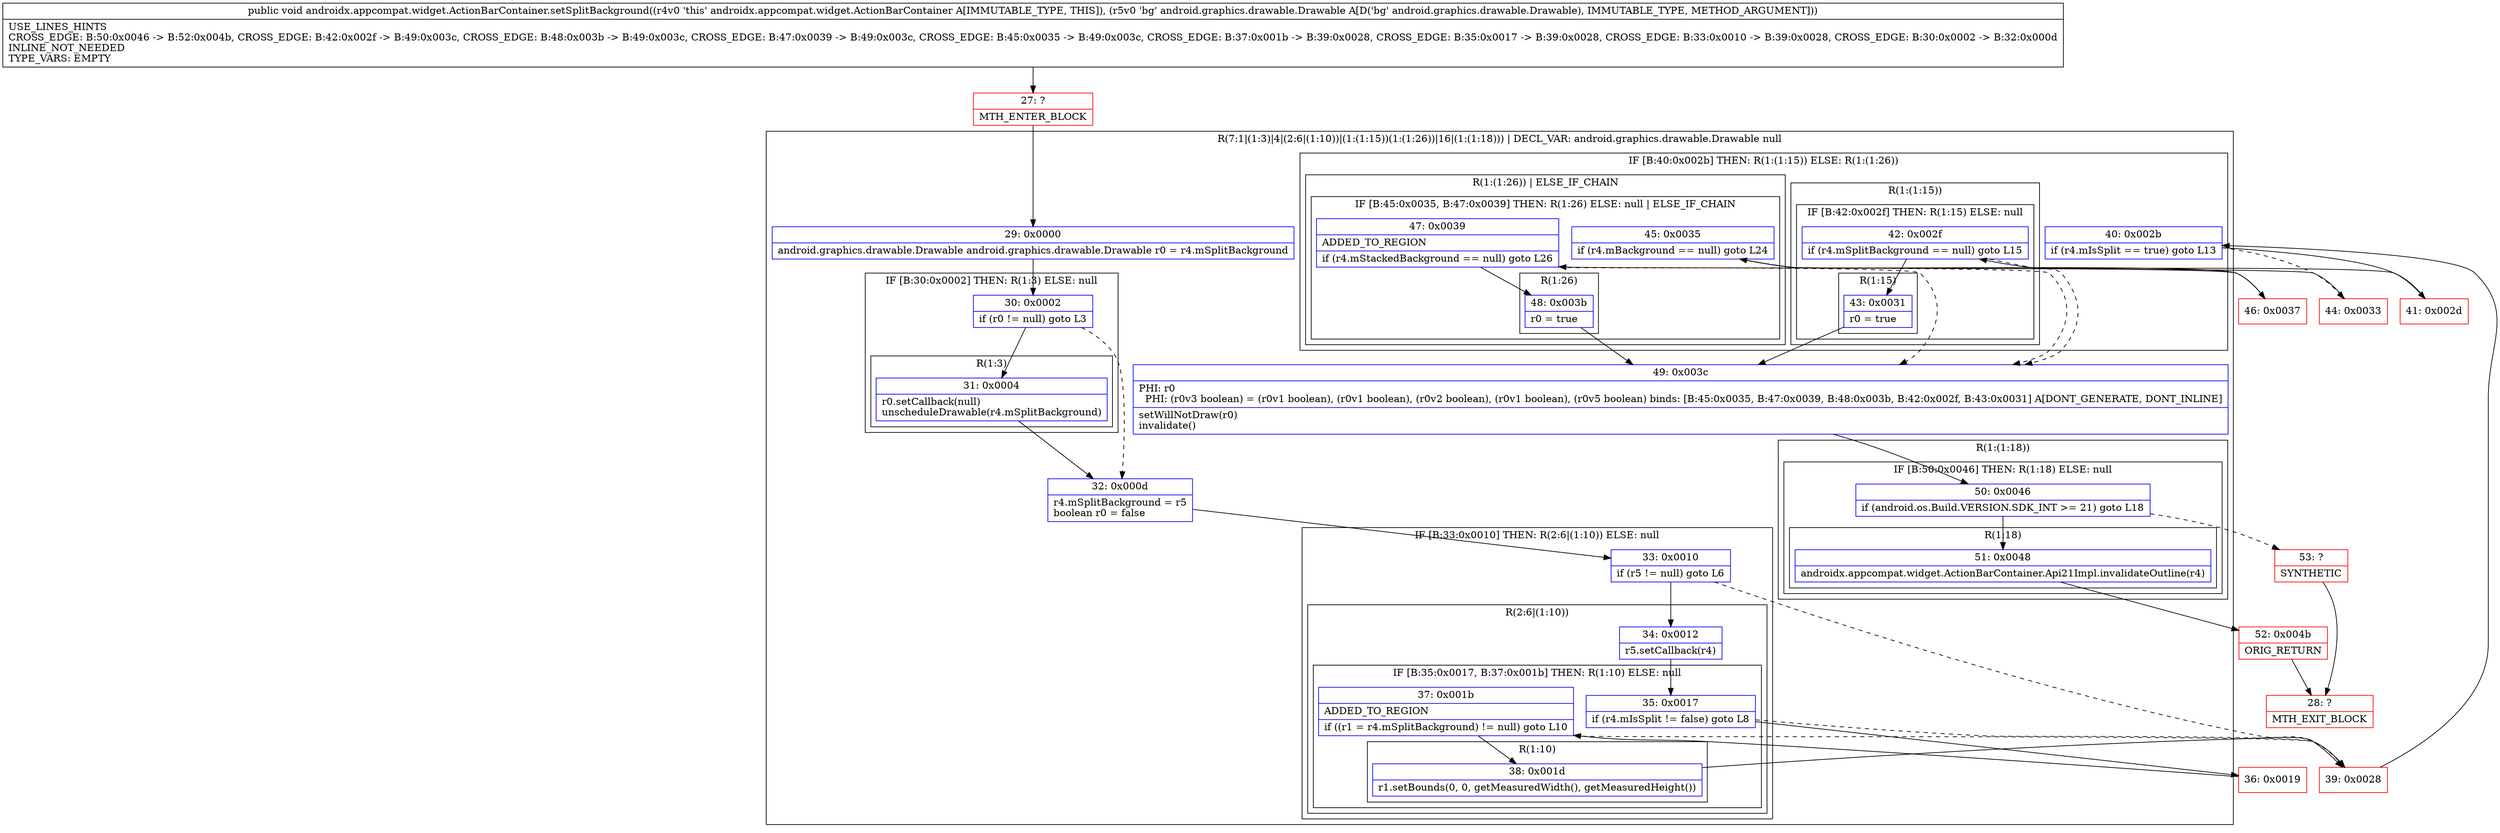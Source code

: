 digraph "CFG forandroidx.appcompat.widget.ActionBarContainer.setSplitBackground(Landroid\/graphics\/drawable\/Drawable;)V" {
subgraph cluster_Region_1157731376 {
label = "R(7:1|(1:3)|4|(2:6|(1:10))|(1:(1:15))(1:(1:26))|16|(1:(1:18))) | DECL_VAR: android.graphics.drawable.Drawable null\l";
node [shape=record,color=blue];
Node_29 [shape=record,label="{29\:\ 0x0000|android.graphics.drawable.Drawable android.graphics.drawable.Drawable r0 = r4.mSplitBackground\l}"];
subgraph cluster_IfRegion_1005362730 {
label = "IF [B:30:0x0002] THEN: R(1:3) ELSE: null";
node [shape=record,color=blue];
Node_30 [shape=record,label="{30\:\ 0x0002|if (r0 != null) goto L3\l}"];
subgraph cluster_Region_1832439987 {
label = "R(1:3)";
node [shape=record,color=blue];
Node_31 [shape=record,label="{31\:\ 0x0004|r0.setCallback(null)\lunscheduleDrawable(r4.mSplitBackground)\l}"];
}
}
Node_32 [shape=record,label="{32\:\ 0x000d|r4.mSplitBackground = r5\lboolean r0 = false\l}"];
subgraph cluster_IfRegion_985268276 {
label = "IF [B:33:0x0010] THEN: R(2:6|(1:10)) ELSE: null";
node [shape=record,color=blue];
Node_33 [shape=record,label="{33\:\ 0x0010|if (r5 != null) goto L6\l}"];
subgraph cluster_Region_2067722666 {
label = "R(2:6|(1:10))";
node [shape=record,color=blue];
Node_34 [shape=record,label="{34\:\ 0x0012|r5.setCallback(r4)\l}"];
subgraph cluster_IfRegion_1205252098 {
label = "IF [B:35:0x0017, B:37:0x001b] THEN: R(1:10) ELSE: null";
node [shape=record,color=blue];
Node_35 [shape=record,label="{35\:\ 0x0017|if (r4.mIsSplit != false) goto L8\l}"];
Node_37 [shape=record,label="{37\:\ 0x001b|ADDED_TO_REGION\l|if ((r1 = r4.mSplitBackground) != null) goto L10\l}"];
subgraph cluster_Region_176261936 {
label = "R(1:10)";
node [shape=record,color=blue];
Node_38 [shape=record,label="{38\:\ 0x001d|r1.setBounds(0, 0, getMeasuredWidth(), getMeasuredHeight())\l}"];
}
}
}
}
subgraph cluster_IfRegion_1624281588 {
label = "IF [B:40:0x002b] THEN: R(1:(1:15)) ELSE: R(1:(1:26))";
node [shape=record,color=blue];
Node_40 [shape=record,label="{40\:\ 0x002b|if (r4.mIsSplit == true) goto L13\l}"];
subgraph cluster_Region_1827643365 {
label = "R(1:(1:15))";
node [shape=record,color=blue];
subgraph cluster_IfRegion_508257498 {
label = "IF [B:42:0x002f] THEN: R(1:15) ELSE: null";
node [shape=record,color=blue];
Node_42 [shape=record,label="{42\:\ 0x002f|if (r4.mSplitBackground == null) goto L15\l}"];
subgraph cluster_Region_1870652557 {
label = "R(1:15)";
node [shape=record,color=blue];
Node_43 [shape=record,label="{43\:\ 0x0031|r0 = true\l}"];
}
}
}
subgraph cluster_Region_412460072 {
label = "R(1:(1:26)) | ELSE_IF_CHAIN\l";
node [shape=record,color=blue];
subgraph cluster_IfRegion_2091833855 {
label = "IF [B:45:0x0035, B:47:0x0039] THEN: R(1:26) ELSE: null | ELSE_IF_CHAIN\l";
node [shape=record,color=blue];
Node_45 [shape=record,label="{45\:\ 0x0035|if (r4.mBackground == null) goto L24\l}"];
Node_47 [shape=record,label="{47\:\ 0x0039|ADDED_TO_REGION\l|if (r4.mStackedBackground == null) goto L26\l}"];
subgraph cluster_Region_647386235 {
label = "R(1:26)";
node [shape=record,color=blue];
Node_48 [shape=record,label="{48\:\ 0x003b|r0 = true\l}"];
}
}
}
}
Node_49 [shape=record,label="{49\:\ 0x003c|PHI: r0 \l  PHI: (r0v3 boolean) = (r0v1 boolean), (r0v1 boolean), (r0v2 boolean), (r0v1 boolean), (r0v5 boolean) binds: [B:45:0x0035, B:47:0x0039, B:48:0x003b, B:42:0x002f, B:43:0x0031] A[DONT_GENERATE, DONT_INLINE]\l|setWillNotDraw(r0)\linvalidate()\l}"];
subgraph cluster_Region_1823367480 {
label = "R(1:(1:18))";
node [shape=record,color=blue];
subgraph cluster_IfRegion_688301507 {
label = "IF [B:50:0x0046] THEN: R(1:18) ELSE: null";
node [shape=record,color=blue];
Node_50 [shape=record,label="{50\:\ 0x0046|if (android.os.Build.VERSION.SDK_INT \>= 21) goto L18\l}"];
subgraph cluster_Region_478670895 {
label = "R(1:18)";
node [shape=record,color=blue];
Node_51 [shape=record,label="{51\:\ 0x0048|androidx.appcompat.widget.ActionBarContainer.Api21Impl.invalidateOutline(r4)\l}"];
}
}
}
}
Node_27 [shape=record,color=red,label="{27\:\ ?|MTH_ENTER_BLOCK\l}"];
Node_36 [shape=record,color=red,label="{36\:\ 0x0019}"];
Node_39 [shape=record,color=red,label="{39\:\ 0x0028}"];
Node_41 [shape=record,color=red,label="{41\:\ 0x002d}"];
Node_52 [shape=record,color=red,label="{52\:\ 0x004b|ORIG_RETURN\l}"];
Node_28 [shape=record,color=red,label="{28\:\ ?|MTH_EXIT_BLOCK\l}"];
Node_53 [shape=record,color=red,label="{53\:\ ?|SYNTHETIC\l}"];
Node_44 [shape=record,color=red,label="{44\:\ 0x0033}"];
Node_46 [shape=record,color=red,label="{46\:\ 0x0037}"];
MethodNode[shape=record,label="{public void androidx.appcompat.widget.ActionBarContainer.setSplitBackground((r4v0 'this' androidx.appcompat.widget.ActionBarContainer A[IMMUTABLE_TYPE, THIS]), (r5v0 'bg' android.graphics.drawable.Drawable A[D('bg' android.graphics.drawable.Drawable), IMMUTABLE_TYPE, METHOD_ARGUMENT]))  | USE_LINES_HINTS\lCROSS_EDGE: B:50:0x0046 \-\> B:52:0x004b, CROSS_EDGE: B:42:0x002f \-\> B:49:0x003c, CROSS_EDGE: B:48:0x003b \-\> B:49:0x003c, CROSS_EDGE: B:47:0x0039 \-\> B:49:0x003c, CROSS_EDGE: B:45:0x0035 \-\> B:49:0x003c, CROSS_EDGE: B:37:0x001b \-\> B:39:0x0028, CROSS_EDGE: B:35:0x0017 \-\> B:39:0x0028, CROSS_EDGE: B:33:0x0010 \-\> B:39:0x0028, CROSS_EDGE: B:30:0x0002 \-\> B:32:0x000d\lINLINE_NOT_NEEDED\lTYPE_VARS: EMPTY\l}"];
MethodNode -> Node_27;Node_29 -> Node_30;
Node_30 -> Node_31;
Node_30 -> Node_32[style=dashed];
Node_31 -> Node_32;
Node_32 -> Node_33;
Node_33 -> Node_34;
Node_33 -> Node_39[style=dashed];
Node_34 -> Node_35;
Node_35 -> Node_36;
Node_35 -> Node_39[style=dashed];
Node_37 -> Node_38;
Node_37 -> Node_39[style=dashed];
Node_38 -> Node_39;
Node_40 -> Node_41;
Node_40 -> Node_44[style=dashed];
Node_42 -> Node_43;
Node_42 -> Node_49[style=dashed];
Node_43 -> Node_49;
Node_45 -> Node_46;
Node_45 -> Node_49[style=dashed];
Node_47 -> Node_48;
Node_47 -> Node_49[style=dashed];
Node_48 -> Node_49;
Node_49 -> Node_50;
Node_50 -> Node_51;
Node_50 -> Node_53[style=dashed];
Node_51 -> Node_52;
Node_27 -> Node_29;
Node_36 -> Node_37;
Node_39 -> Node_40;
Node_41 -> Node_42;
Node_52 -> Node_28;
Node_53 -> Node_28;
Node_44 -> Node_45;
Node_46 -> Node_47;
}

